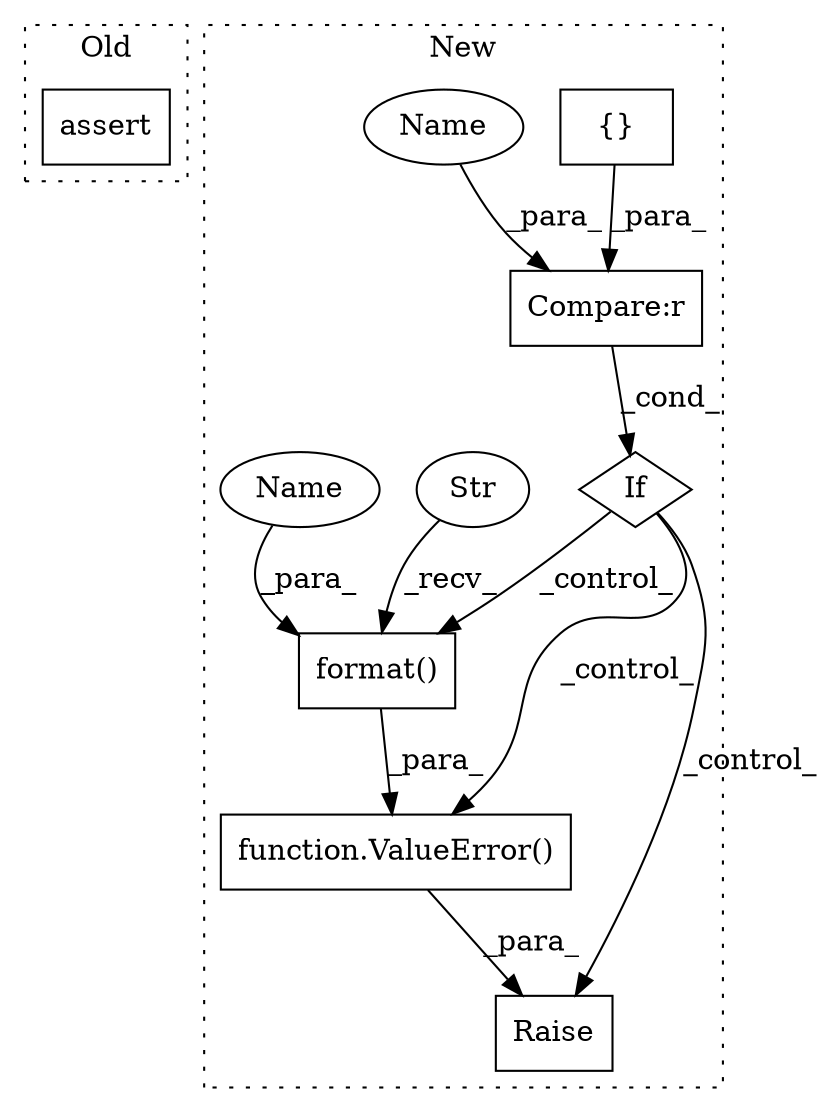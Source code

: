 digraph G {
subgraph cluster0 {
1 [label="assert" a="65" s="2865" l="7" shape="box"];
label = "Old";
style="dotted";
}
subgraph cluster1 {
2 [label="format()" a="75" s="4618,4694" l="61,1" shape="box"];
3 [label="Str" a="66" s="4618" l="32" shape="ellipse"];
4 [label="If" a="96" s="4549,4583" l="3,18" shape="diamond"];
5 [label="Compare:r" a="40" s="4552" l="31" shape="box"];
6 [label="Raise" a="91" s="4601" l="6" shape="box"];
7 [label="function.ValueError()" a="75" s="4607,4695" l="11,1" shape="box"];
8 [label="{}" a="59" s="4575,4582" l="1,0" shape="box"];
9 [label="Name" a="87" s="4679" l="15" shape="ellipse"];
10 [label="Name" a="87" s="4552" l="15" shape="ellipse"];
label = "New";
style="dotted";
}
2 -> 7 [label="_para_"];
3 -> 2 [label="_recv_"];
4 -> 6 [label="_control_"];
4 -> 2 [label="_control_"];
4 -> 7 [label="_control_"];
5 -> 4 [label="_cond_"];
7 -> 6 [label="_para_"];
8 -> 5 [label="_para_"];
9 -> 2 [label="_para_"];
10 -> 5 [label="_para_"];
}